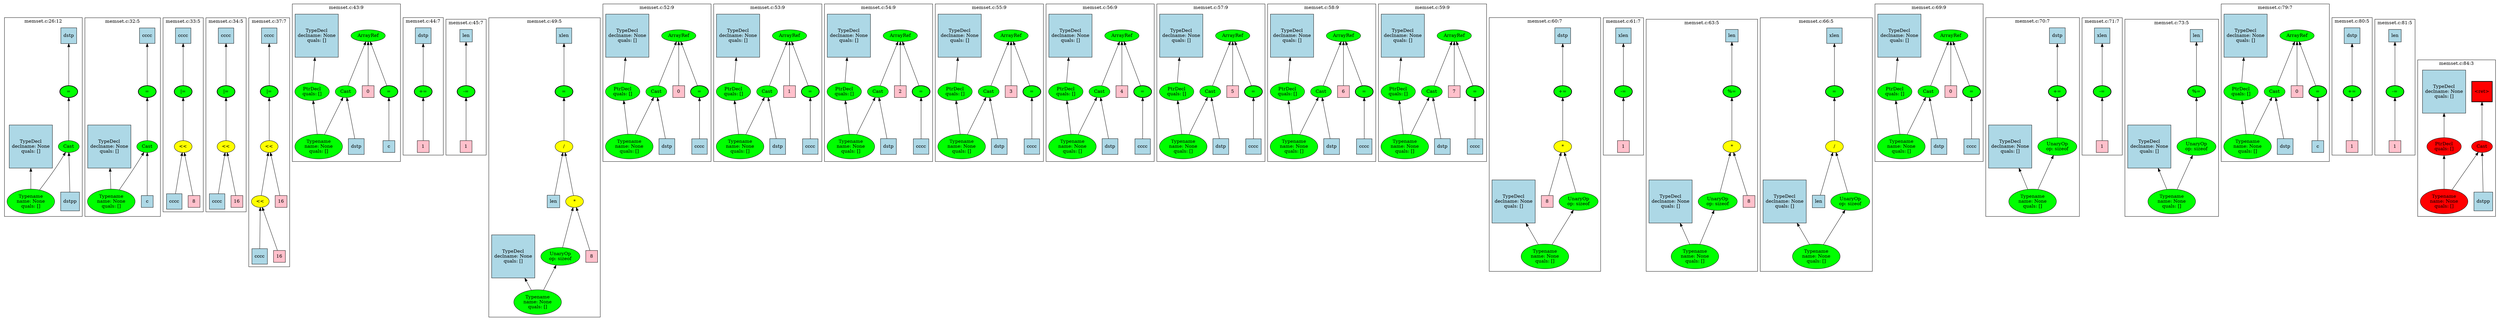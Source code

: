 strict graph "" {
	graph [bb="0,0,6735,842.95",
		newrank=true
	];
	node [label="\N"];
	{
		graph [rank=same,
			rankdir=LR
		];
		rank2	[height=0.5,
			label="",
			pos="0.5,605.95",
			style=invis,
			width=0.013889];
		191	[fillcolor=green,
			height=0.5,
			label="=",
			pos="172.5,605.95",
			style="filled,bold",
			width=0.75];
		rank2 -- 191	[pos="1.1719,605.95 49.246,605.95 97.321,605.95 145.4,605.95",
			style=invis];
		210	[fillcolor=green,
			height=0.5,
			label="=",
			pos="374.5,605.95",
			style="filled,bold",
			width=0.75];
		191 -- 210	[pos="199.72,605.95 248.88,605.95 298.03,605.95 347.19,605.95",
			style=invis];
		217	[fillcolor=green,
			height=0.5,
			label="|=",
			pos="473.5,605.95",
			style="filled,bold",
			width=0.75];
		210 -- 217	[pos="401.57,605.95 416.46,605.95 431.35,605.95 446.25,605.95",
			style=invis];
		222	[fillcolor=green,
			height=0.5,
			label="|=",
			pos="593.5,605.95",
			style="filled,bold",
			width=0.75];
		217 -- 222	[pos="500.69,605.95 522.56,605.95 544.44,605.95 566.31,605.95",
			style=invis];
		234	[fillcolor=green,
			height=0.5,
			label="|=",
			pos="719.5,605.95",
			style="filled,bold",
			width=0.75];
		222 -- 234	[pos="620.57,605.95 644.53,605.95 668.49,605.95 692.45,605.95",
			style=invis];
		252	[fillcolor=green,
			height=0.5,
			label="=",
			pos="1056.5,605.95",
			style="filled,bold",
			width=0.75];
		234 -- 252	[pos="726.41,623.42 736.94,646.89 759.55,686.54 794.5,693.95 818.09,698.96 987.91,698.96 1011.5,693.95 1041.2,687.65 1051.3,647.99 1054.8,\
624.12",
			style=invis];
		262	[fillcolor=green,
			height=0.5,
			label="+=",
			pos="1148.5,605.95",
			style="filled,bold",
			width=0.75];
		252 -- 262	[pos="1083.8,605.95 1096.4,605.95 1108.9,605.95 1121.5,605.95",
			style=invis];
		265	[fillcolor=green,
			height=0.5,
			label="-=",
			pos="1254.5,605.95",
			style="filled,bold",
			width=0.75];
		262 -- 265	[pos="1175.8,605.95 1193,605.95 1210.2,605.95 1227.5,605.95",
			style=invis];
		268	[fillcolor=green,
			height=0.5,
			label="=",
			pos="1498.5,605.95",
			style="filled,bold",
			width=0.75];
		265 -- 268	[pos="1281.7,605.95 1344.9,605.95 1408.2,605.95 1471.4,605.95",
			style=invis];
		284	[fillcolor=green,
			height=0.5,
			label="=",
			pos="1878.5,605.95",
			style="filled,bold",
			width=0.75];
		268 -- 284	[pos="1511.6,622.09 1531.4,644.78 1571.5,684.4 1616.5,693.95 1640.1,698.96 1809.9,698.96 1833.5,693.95 1863.2,687.65 1873.3,647.99 1876.8,\
624.12",
			style=invis];
		294	[fillcolor=green,
			height=0.5,
			label="=",
			pos="2188.5,605.95",
			style="filled,bold",
			width=0.75];
		284 -- 294	[pos="1880.8,624.1 1885,647.94 1896.4,687.56 1926.5,693.95 1950.1,698.96 2119.9,698.96 2143.5,693.95 2173.2,687.65 2183.3,647.99 2186.8,\
624.12",
			style=invis];
		304	[fillcolor=green,
			height=0.5,
			label="=",
			pos="2498.5,605.95",
			style="filled,bold",
			width=0.75];
		294 -- 304	[pos="2190.8,624.1 2195,647.94 2206.4,687.56 2236.5,693.95 2260.1,698.96 2429.9,698.96 2453.5,693.95 2483.2,687.65 2493.3,647.99 2496.8,\
624.12",
			style=invis];
		314	[fillcolor=green,
			height=0.5,
			label="=",
			pos="2808.5,605.95",
			style="filled,bold",
			width=0.75];
		304 -- 314	[pos="2500.8,624.1 2505,647.94 2516.4,687.56 2546.5,693.95 2570.1,698.96 2739.9,698.96 2763.5,693.95 2793.2,687.65 2803.3,647.99 2806.8,\
624.12",
			style=invis];
		324	[fillcolor=green,
			height=0.5,
			label="=",
			pos="3118.5,605.95",
			style="filled,bold",
			width=0.75];
		314 -- 324	[pos="2810.8,624.1 2815,647.94 2826.4,687.56 2856.5,693.95 2880.1,698.96 3049.9,698.96 3073.5,693.95 3103.2,687.65 3113.3,647.99 3116.8,\
624.12",
			style=invis];
		334	[fillcolor=green,
			height=0.5,
			label="=",
			pos="3428.5,605.95",
			style="filled,bold",
			width=0.75];
		324 -- 334	[pos="3120.8,624.1 3125,647.94 3136.4,687.56 3166.5,693.95 3190.1,698.96 3359.9,698.96 3383.5,693.95 3413.2,687.65 3423.3,647.99 3426.8,\
624.12",
			style=invis];
		344	[fillcolor=green,
			height=0.5,
			label="=",
			pos="3738.5,605.95",
			style="filled,bold",
			width=0.75];
		334 -- 344	[pos="3430.8,624.1 3435,647.94 3446.4,687.56 3476.5,693.95 3500.1,698.96 3669.9,698.96 3693.5,693.95 3723.2,687.65 3733.3,647.99 3736.8,\
624.12",
			style=invis];
		354	[fillcolor=green,
			height=0.5,
			label="=",
			pos="4048.5,605.95",
			style="filled,bold",
			width=0.75];
		344 -- 354	[pos="3740.8,624.1 3745,647.94 3756.4,687.56 3786.5,693.95 3810.1,698.96 3979.9,698.96 4003.5,693.95 4033.2,687.65 4043.3,647.99 4046.8,\
624.12",
			style=invis];
		364	[fillcolor=green,
			height=0.5,
			label="+=",
			pos="4283.5,605.95",
			style="filled,bold",
			width=0.75];
		354 -- 364	[pos="4075.6,605.95 4135.8,605.95 4196.1,605.95 4256.3,605.95",
			style=invis];
		372	[fillcolor=green,
			height=0.5,
			label="-=",
			pos="4440.5,605.95",
			style="filled,bold",
			width=0.75];
		364 -- 372	[pos="4310.8,605.95 4345,605.95 4379.2,605.95 4413.4,605.95",
			style=invis];
		375	[fillcolor=green,
			height=0.5,
			label="%=",
			pos="4716.5,605.95",
			style="filled,bold",
			width=0.75];
		372 -- 375	[pos="4467.7,605.95 4541.6,605.95 4615.4,605.95 4689.3,605.95",
			style=invis];
		383	[fillcolor=green,
			height=0.5,
			label="=",
			pos="4989.5,605.95",
			style="filled,bold",
			width=0.75];
		375 -- 383	[pos="4743.7,605.95 4816.5,605.95 4889.3,605.95 4962.1,605.95",
			style=invis];
		397	[fillcolor=green,
			height=0.5,
			label="=",
			pos="5364.5,605.95",
			style="filled,bold",
			width=0.75];
		383 -- 397	[pos="5001.9,622.16 5020.6,644.93 5058.7,684.66 5102.5,693.95 5126.1,698.96 5295.9,698.96 5319.5,693.95 5349.2,687.65 5359.3,647.99 5362.8,\
624.12",
			style=invis];
		407	[fillcolor=green,
			height=0.5,
			label="+=",
			pos="5588.5,605.95",
			style="filled,bold",
			width=0.75];
		397 -- 407	[pos="5391.6,605.95 5448.1,605.95 5504.7,605.95 5561.2,605.95",
			style=invis];
		413	[fillcolor=green,
			height=0.5,
			label="-=",
			pos="5702.5,605.95",
			style="filled,bold",
			width=0.75];
		407 -- 413	[pos="5615.7,605.95 5635.6,605.95 5655.5,605.95 5675.4,605.95",
			style=invis];
		416	[fillcolor=green,
			height=0.5,
			label="%=",
			pos="5940.5,605.95",
			style="filled,bold",
			width=0.75];
		413 -- 416	[pos="5729.9,605.95 5791.1,605.95 5852.2,605.95 5913.4,605.95",
			style=invis];
		428	[fillcolor=green,
			height=0.5,
			label="=",
			pos="6272.5,605.95",
			style="filled,bold",
			width=0.75];
		416 -- 428	[pos="5946.7,623.87 5956.2,647.46 5976.7,686.78 6010.5,693.95 6034.1,698.96 6203.9,698.96 6227.5,693.95 6257.2,687.65 6267.3,647.99 6270.8,\
624.12",
			style=invis];
		438	[fillcolor=green,
			height=0.5,
			label="+=",
			pos="6364.5,605.95",
			style="filled,bold",
			width=0.75];
		428 -- 438	[pos="6299.8,605.95 6312.4,605.95 6324.9,605.95 6337.5,605.95",
			style=invis];
		441	[fillcolor=green,
			height=0.5,
			label="-=",
			pos="6470.5,605.95",
			style="filled,bold",
			width=0.75];
		438 -- 441	[pos="6391.8,605.95 6409,605.95 6426.2,605.95 6443.5,605.95",
			style=invis];
		444	[fillcolor=red,
			height=0.65278,
			label="\<ret\>",
			pos="6689.5,605.95",
			shape=square,
			style="filled,bold",
			width=0.65278];
		441 -- 444	[pos="6477.8,623.53 6486.4,642.18 6502.1,671.45 6523.5,689.95 6526.8,692.82 6528.2,693.04 6532.5,693.95 6557.5,699.26 6622.5,699.26 6647.5,\
693.95 6674.7,688.19 6684.3,653.7 6687.6,629.65",
			style=invis];
		end	[height=0.5,
			label="",
			pos="6734.5,605.95",
			style=invis,
			width=0.013889];
		444 -- end	[pos="6713.1,605.95 6720,605.95 6726.9,605.95 6733.8,605.95",
			style=invis];
	}
	subgraph cluster284 {
		graph [bb="1611.5,418.48,1913.5,834.95",
			label="memset.c:52:9",
			lheight=0.21,
			lp="1762.5,823.45",
			lwidth=1.14
		];
		284;
		293	[fillcolor=lightblue,
			height=0.56944,
			label=cccc,
			pos="1878.5,463.95",
			shape=square,
			style=filled,
			width=0.56944];
		284 -- 293	[dir=back,
			pos="s,1878.5,587.79 1878.5,577.7 1878.5,550.32 1878.5,508.79 1878.5,484.51"];
		285	[fillcolor=green,
			height=0.5,
			label=ArrayRef,
			pos="1815.5,750.95",
			style=filled,
			width=1.2277];
		285 -- 284	[dir=back,
			pos="s,1823.1,733.17 1827.2,724.05 1832,713.49 1837.6,701.15 1842.5,689.95 1852.7,666.97 1864.2,640.29 1871.4,623.52"];
		286	[fillcolor=green,
			height=0.5,
			label=Cast,
			pos="1752.5,605.95",
			style=filled,
			width=0.75];
		285 -- 286	[dir=back,
			pos="s,1807.9,733.17 1803.8,724.05 1799,713.49 1793.4,701.15 1788.5,689.95 1778.3,666.97 1766.8,640.29 1759.6,623.52"];
		292	[fillcolor=pink,
			height=0.5,
			label=0,
			pos="1815.5,605.95",
			shape=square,
			style=filled,
			width=0.5];
		285 -- 292	[dir=back,
			pos="s,1815.5,732.7 1815.5,722.44 1815.5,693.45 1815.5,648.67 1815.5,624.26"];
		287	[fillcolor=green,
			height=1.041,
			label="Typename
name: None
quals: []",
			pos="1678.5,463.95",
			style=filled,
			width=1.6303];
		286 -- 287	[dir=back,
			pos="s,1743.9,588.62 1739.2,579.73 1727.3,557.34 1709.9,524.43 1696.8,499.59"];
		291	[fillcolor=lightblue,
			height=0.54167,
			label=dstp,
			pos="1774.5,463.95",
			shape=square,
			style=filled,
			width=0.54167];
		286 -- 291	[dir=back,
			pos="s,1755.2,587.79 1756.8,577.58 1761.2,549.85 1767.8,507.7 1771.6,483.6"];
		288	[fillcolor=green,
			height=0.74639,
			label="PtrDecl
quals: []",
			pos="1663.5,605.95",
			style=filled,
			width=1.2178];
		288 -- 287	[dir=back,
			pos="s,1666.3,578.95 1667.4,568.93 1669.6,548.19 1672.4,522.19 1674.6,501.37"];
		289	[fillcolor=lightblue,
			height=1.4722,
			label="TypeDecl
declname: None
quals: []",
			pos="1672.5,750.95",
			shape=square,
			style=filled,
			width=1.4722];
		289 -- 288	[dir=back,
			pos="s,1669.2,697.92 1668.6,687.7 1667.4,668.51 1666.1,648.41 1665.1,633.07"];
	}
	subgraph cluster294 {
		graph [bb="1921.5,418.48,2223.5,834.95",
			label="memset.c:53:9",
			lheight=0.21,
			lp="2072.5,823.45",
			lwidth=1.14
		];
		294;
		303	[fillcolor=lightblue,
			height=0.56944,
			label=cccc,
			pos="2188.5,463.95",
			shape=square,
			style=filled,
			width=0.56944];
		294 -- 303	[dir=back,
			pos="s,2188.5,587.79 2188.5,577.7 2188.5,550.32 2188.5,508.79 2188.5,484.51"];
		295	[fillcolor=green,
			height=0.5,
			label=ArrayRef,
			pos="2125.5,750.95",
			style=filled,
			width=1.2277];
		295 -- 294	[dir=back,
			pos="s,2133.1,733.17 2137.2,724.05 2142,713.49 2147.6,701.15 2152.5,689.95 2162.7,666.97 2174.2,640.29 2181.4,623.52"];
		296	[fillcolor=green,
			height=0.5,
			label=Cast,
			pos="2062.5,605.95",
			style=filled,
			width=0.75];
		295 -- 296	[dir=back,
			pos="s,2117.9,733.17 2113.8,724.05 2109,713.49 2103.4,701.15 2098.5,689.95 2088.3,666.97 2076.8,640.29 2069.6,623.52"];
		302	[fillcolor=pink,
			height=0.5,
			label=1,
			pos="2125.5,605.95",
			shape=square,
			style=filled,
			width=0.5];
		295 -- 302	[dir=back,
			pos="s,2125.5,732.7 2125.5,722.44 2125.5,693.45 2125.5,648.67 2125.5,624.26"];
		297	[fillcolor=green,
			height=1.041,
			label="Typename
name: None
quals: []",
			pos="1988.5,463.95",
			style=filled,
			width=1.6303];
		296 -- 297	[dir=back,
			pos="s,2053.9,588.62 2049.2,579.73 2037.3,557.34 2019.9,524.43 2006.8,499.59"];
		301	[fillcolor=lightblue,
			height=0.54167,
			label=dstp,
			pos="2084.5,463.95",
			shape=square,
			style=filled,
			width=0.54167];
		296 -- 301	[dir=back,
			pos="s,2065.2,587.79 2066.8,577.58 2071.2,549.85 2077.8,507.7 2081.6,483.6"];
		298	[fillcolor=green,
			height=0.74639,
			label="PtrDecl
quals: []",
			pos="1973.5,605.95",
			style=filled,
			width=1.2178];
		298 -- 297	[dir=back,
			pos="s,1976.3,578.95 1977.4,568.93 1979.6,548.19 1982.4,522.19 1984.6,501.37"];
		299	[fillcolor=lightblue,
			height=1.4722,
			label="TypeDecl
declname: None
quals: []",
			pos="1982.5,750.95",
			shape=square,
			style=filled,
			width=1.4722];
		299 -- 298	[dir=back,
			pos="s,1979.2,697.92 1978.6,687.7 1977.4,668.51 1976.1,648.41 1975.1,633.07"];
	}
	subgraph cluster304 {
		graph [bb="2231.5,418.48,2533.5,834.95",
			label="memset.c:54:9",
			lheight=0.21,
			lp="2382.5,823.45",
			lwidth=1.14
		];
		304;
		313	[fillcolor=lightblue,
			height=0.56944,
			label=cccc,
			pos="2498.5,463.95",
			shape=square,
			style=filled,
			width=0.56944];
		304 -- 313	[dir=back,
			pos="s,2498.5,587.79 2498.5,577.7 2498.5,550.32 2498.5,508.79 2498.5,484.51"];
		305	[fillcolor=green,
			height=0.5,
			label=ArrayRef,
			pos="2435.5,750.95",
			style=filled,
			width=1.2277];
		305 -- 304	[dir=back,
			pos="s,2443.1,733.17 2447.2,724.05 2452,713.49 2457.6,701.15 2462.5,689.95 2472.7,666.97 2484.2,640.29 2491.4,623.52"];
		306	[fillcolor=green,
			height=0.5,
			label=Cast,
			pos="2372.5,605.95",
			style=filled,
			width=0.75];
		305 -- 306	[dir=back,
			pos="s,2427.9,733.17 2423.8,724.05 2419,713.49 2413.4,701.15 2408.5,689.95 2398.3,666.97 2386.8,640.29 2379.6,623.52"];
		312	[fillcolor=pink,
			height=0.5,
			label=2,
			pos="2435.5,605.95",
			shape=square,
			style=filled,
			width=0.5];
		305 -- 312	[dir=back,
			pos="s,2435.5,732.7 2435.5,722.44 2435.5,693.45 2435.5,648.67 2435.5,624.26"];
		307	[fillcolor=green,
			height=1.041,
			label="Typename
name: None
quals: []",
			pos="2298.5,463.95",
			style=filled,
			width=1.6303];
		306 -- 307	[dir=back,
			pos="s,2363.9,588.62 2359.2,579.73 2347.3,557.34 2329.9,524.43 2316.8,499.59"];
		311	[fillcolor=lightblue,
			height=0.54167,
			label=dstp,
			pos="2394.5,463.95",
			shape=square,
			style=filled,
			width=0.54167];
		306 -- 311	[dir=back,
			pos="s,2375.2,587.79 2376.8,577.58 2381.2,549.85 2387.8,507.7 2391.6,483.6"];
		308	[fillcolor=green,
			height=0.74639,
			label="PtrDecl
quals: []",
			pos="2283.5,605.95",
			style=filled,
			width=1.2178];
		308 -- 307	[dir=back,
			pos="s,2286.3,578.95 2287.4,568.93 2289.6,548.19 2292.4,522.19 2294.6,501.37"];
		309	[fillcolor=lightblue,
			height=1.4722,
			label="TypeDecl
declname: None
quals: []",
			pos="2292.5,750.95",
			shape=square,
			style=filled,
			width=1.4722];
		309 -- 308	[dir=back,
			pos="s,2289.2,697.92 2288.6,687.7 2287.4,668.51 2286.1,648.41 2285.1,633.07"];
	}
	subgraph cluster334 {
		graph [bb="3161.5,418.48,3463.5,834.95",
			label="memset.c:57:9",
			lheight=0.21,
			lp="3312.5,823.45",
			lwidth=1.14
		];
		334;
		343	[fillcolor=lightblue,
			height=0.56944,
			label=cccc,
			pos="3428.5,463.95",
			shape=square,
			style=filled,
			width=0.56944];
		334 -- 343	[dir=back,
			pos="s,3428.5,587.79 3428.5,577.7 3428.5,550.32 3428.5,508.79 3428.5,484.51"];
		335	[fillcolor=green,
			height=0.5,
			label=ArrayRef,
			pos="3365.5,750.95",
			style=filled,
			width=1.2277];
		335 -- 334	[dir=back,
			pos="s,3373.1,733.17 3377.2,724.05 3382,713.49 3387.6,701.15 3392.5,689.95 3402.7,666.97 3414.2,640.29 3421.4,623.52"];
		336	[fillcolor=green,
			height=0.5,
			label=Cast,
			pos="3302.5,605.95",
			style=filled,
			width=0.75];
		335 -- 336	[dir=back,
			pos="s,3357.9,733.17 3353.8,724.05 3349,713.49 3343.4,701.15 3338.5,689.95 3328.3,666.97 3316.8,640.29 3309.6,623.52"];
		342	[fillcolor=pink,
			height=0.5,
			label=5,
			pos="3365.5,605.95",
			shape=square,
			style=filled,
			width=0.5];
		335 -- 342	[dir=back,
			pos="s,3365.5,732.7 3365.5,722.44 3365.5,693.45 3365.5,648.67 3365.5,624.26"];
		337	[fillcolor=green,
			height=1.041,
			label="Typename
name: None
quals: []",
			pos="3228.5,463.95",
			style=filled,
			width=1.6303];
		336 -- 337	[dir=back,
			pos="s,3293.9,588.62 3289.2,579.73 3277.3,557.34 3259.9,524.43 3246.8,499.59"];
		341	[fillcolor=lightblue,
			height=0.54167,
			label=dstp,
			pos="3324.5,463.95",
			shape=square,
			style=filled,
			width=0.54167];
		336 -- 341	[dir=back,
			pos="s,3305.2,587.79 3306.8,577.58 3311.2,549.85 3317.8,507.7 3321.6,483.6"];
		338	[fillcolor=green,
			height=0.74639,
			label="PtrDecl
quals: []",
			pos="3213.5,605.95",
			style=filled,
			width=1.2178];
		338 -- 337	[dir=back,
			pos="s,3216.3,578.95 3217.4,568.93 3219.6,548.19 3222.4,522.19 3224.6,501.37"];
		339	[fillcolor=lightblue,
			height=1.4722,
			label="TypeDecl
declname: None
quals: []",
			pos="3222.5,750.95",
			shape=square,
			style=filled,
			width=1.4722];
		339 -- 338	[dir=back,
			pos="s,3219.2,697.92 3218.6,687.7 3217.4,668.51 3216.1,648.41 3215.1,633.07"];
	}
	subgraph cluster234 {
		graph [bb="657.5,151.45,781.5,802.45",
			label="memset.c:37:7",
			lheight=0.21,
			lp="719.5,790.95",
			lwidth=1.14
		];
		234;
		236	[fillcolor=yellow,
			height=0.5,
			label="<<",
			pos="719.5,463.95",
			style=filled,
			width=0.75];
		234 -- 236	[dir=back,
			pos="s,719.5,587.79 719.5,577.77 719.5,549.52 719.5,506.16 719.5,482.26"];
		237	[fillcolor=yellow,
			height=0.5,
			label="<<",
			pos="692.5,321.95",
			style=filled,
			width=0.75];
		236 -- 237	[dir=back,
			pos="s,716.24,446.07 714.31,436.02 708.83,407.63 700.38,363.79 695.77,339.9"];
		240	[fillcolor=pink,
			height=0.5,
			label=16,
			pos="755.5,321.95",
			shape=square,
			style=filled,
			width=0.5];
		236 -- 240	[dir=back,
			pos="s,723.84,446.07 726.41,436.08 733.67,407.86 744.86,364.34 751.03,340.34"];
		238	[fillcolor=lightblue,
			height=0.56944,
			label=cccc,
			pos="689.5,179.95",
			shape=square,
			style=filled,
			width=0.56944];
		237 -- 238	[dir=back,
			pos="s,692.13,303.79 691.92,293.7 691.33,266.32 690.44,224.79 689.92,200.51"];
		239	[fillcolor=pink,
			height=0.5,
			label=16,
			pos="746.5,179.95",
			shape=square,
			style=filled,
			width=0.5];
		237 -- 239	[dir=back,
			pos="s,698.91,304.34 702.63,294.69 713.56,266.36 730.64,222.08 739.93,197.98"];
		235	[fillcolor=lightblue,
			height=0.56944,
			label=cccc,
			pos="719.5,750.95",
			shape=square,
			style=filled,
			width=0.56944];
		235 -- 234	[dir=back,
			pos="s,719.5,730.37 719.5,720.36 719.5,691.26 719.5,647.86 719.5,624.07"];
	}
	subgraph cluster324 {
		graph [bb="2851.5,418.48,3153.5,834.95",
			label="memset.c:56:9",
			lheight=0.21,
			lp="3002.5,823.45",
			lwidth=1.14
		];
		324;
		333	[fillcolor=lightblue,
			height=0.56944,
			label=cccc,
			pos="3118.5,463.95",
			shape=square,
			style=filled,
			width=0.56944];
		324 -- 333	[dir=back,
			pos="s,3118.5,587.79 3118.5,577.7 3118.5,550.32 3118.5,508.79 3118.5,484.51"];
		325	[fillcolor=green,
			height=0.5,
			label=ArrayRef,
			pos="3055.5,750.95",
			style=filled,
			width=1.2277];
		325 -- 324	[dir=back,
			pos="s,3063.1,733.17 3067.2,724.05 3072,713.49 3077.6,701.15 3082.5,689.95 3092.7,666.97 3104.2,640.29 3111.4,623.52"];
		326	[fillcolor=green,
			height=0.5,
			label=Cast,
			pos="2992.5,605.95",
			style=filled,
			width=0.75];
		325 -- 326	[dir=back,
			pos="s,3047.9,733.17 3043.8,724.05 3039,713.49 3033.4,701.15 3028.5,689.95 3018.3,666.97 3006.8,640.29 2999.6,623.52"];
		332	[fillcolor=pink,
			height=0.5,
			label=4,
			pos="3055.5,605.95",
			shape=square,
			style=filled,
			width=0.5];
		325 -- 332	[dir=back,
			pos="s,3055.5,732.7 3055.5,722.44 3055.5,693.45 3055.5,648.67 3055.5,624.26"];
		327	[fillcolor=green,
			height=1.041,
			label="Typename
name: None
quals: []",
			pos="2918.5,463.95",
			style=filled,
			width=1.6303];
		326 -- 327	[dir=back,
			pos="s,2983.9,588.62 2979.2,579.73 2967.3,557.34 2949.9,524.43 2936.8,499.59"];
		331	[fillcolor=lightblue,
			height=0.54167,
			label=dstp,
			pos="3014.5,463.95",
			shape=square,
			style=filled,
			width=0.54167];
		326 -- 331	[dir=back,
			pos="s,2995.2,587.79 2996.8,577.58 3001.2,549.85 3007.8,507.7 3011.6,483.6"];
		328	[fillcolor=green,
			height=0.74639,
			label="PtrDecl
quals: []",
			pos="2903.5,605.95",
			style=filled,
			width=1.2178];
		328 -- 327	[dir=back,
			pos="s,2906.3,578.95 2907.4,568.93 2909.6,548.19 2912.4,522.19 2914.6,501.37"];
		329	[fillcolor=lightblue,
			height=1.4722,
			label="TypeDecl
declname: None
quals: []",
			pos="2912.5,750.95",
			shape=square,
			style=filled,
			width=1.4722];
		329 -- 328	[dir=back,
			pos="s,2909.2,697.92 2908.6,687.7 2907.4,668.51 2906.1,648.41 2905.1,633.07"];
	}
	subgraph cluster344 {
		graph [bb="3471.5,418.48,3773.5,834.95",
			label="memset.c:58:9",
			lheight=0.21,
			lp="3622.5,823.45",
			lwidth=1.14
		];
		344;
		353	[fillcolor=lightblue,
			height=0.56944,
			label=cccc,
			pos="3738.5,463.95",
			shape=square,
			style=filled,
			width=0.56944];
		344 -- 353	[dir=back,
			pos="s,3738.5,587.79 3738.5,577.7 3738.5,550.32 3738.5,508.79 3738.5,484.51"];
		345	[fillcolor=green,
			height=0.5,
			label=ArrayRef,
			pos="3675.5,750.95",
			style=filled,
			width=1.2277];
		345 -- 344	[dir=back,
			pos="s,3683.1,733.17 3687.2,724.05 3692,713.49 3697.6,701.15 3702.5,689.95 3712.7,666.97 3724.2,640.29 3731.4,623.52"];
		346	[fillcolor=green,
			height=0.5,
			label=Cast,
			pos="3612.5,605.95",
			style=filled,
			width=0.75];
		345 -- 346	[dir=back,
			pos="s,3667.9,733.17 3663.8,724.05 3659,713.49 3653.4,701.15 3648.5,689.95 3638.3,666.97 3626.8,640.29 3619.6,623.52"];
		352	[fillcolor=pink,
			height=0.5,
			label=6,
			pos="3675.5,605.95",
			shape=square,
			style=filled,
			width=0.5];
		345 -- 352	[dir=back,
			pos="s,3675.5,732.7 3675.5,722.44 3675.5,693.45 3675.5,648.67 3675.5,624.26"];
		347	[fillcolor=green,
			height=1.041,
			label="Typename
name: None
quals: []",
			pos="3538.5,463.95",
			style=filled,
			width=1.6303];
		346 -- 347	[dir=back,
			pos="s,3603.9,588.62 3599.2,579.73 3587.3,557.34 3569.9,524.43 3556.8,499.59"];
		351	[fillcolor=lightblue,
			height=0.54167,
			label=dstp,
			pos="3634.5,463.95",
			shape=square,
			style=filled,
			width=0.54167];
		346 -- 351	[dir=back,
			pos="s,3615.2,587.79 3616.8,577.58 3621.2,549.85 3627.8,507.7 3631.6,483.6"];
		348	[fillcolor=green,
			height=0.74639,
			label="PtrDecl
quals: []",
			pos="3523.5,605.95",
			style=filled,
			width=1.2178];
		348 -- 347	[dir=back,
			pos="s,3526.3,578.95 3527.4,568.93 3529.6,548.19 3532.4,522.19 3534.6,501.37"];
		349	[fillcolor=lightblue,
			height=1.4722,
			label="TypeDecl
declname: None
quals: []",
			pos="3532.5,750.95",
			shape=square,
			style=filled,
			width=1.4722];
		349 -- 348	[dir=back,
			pos="s,3529.2,697.92 3528.6,687.7 3527.4,668.51 3526.1,648.41 3525.1,633.07"];
	}
	subgraph cluster354 {
		graph [bb="3781.5,418.48,4083.5,834.95",
			label="memset.c:59:9",
			lheight=0.21,
			lp="3932.5,823.45",
			lwidth=1.14
		];
		354;
		363	[fillcolor=lightblue,
			height=0.56944,
			label=cccc,
			pos="4048.5,463.95",
			shape=square,
			style=filled,
			width=0.56944];
		354 -- 363	[dir=back,
			pos="s,4048.5,587.79 4048.5,577.7 4048.5,550.32 4048.5,508.79 4048.5,484.51"];
		355	[fillcolor=green,
			height=0.5,
			label=ArrayRef,
			pos="3985.5,750.95",
			style=filled,
			width=1.2277];
		355 -- 354	[dir=back,
			pos="s,3993.1,733.17 3997.2,724.05 4002,713.49 4007.6,701.15 4012.5,689.95 4022.7,666.97 4034.2,640.29 4041.4,623.52"];
		356	[fillcolor=green,
			height=0.5,
			label=Cast,
			pos="3922.5,605.95",
			style=filled,
			width=0.75];
		355 -- 356	[dir=back,
			pos="s,3977.9,733.17 3973.8,724.05 3969,713.49 3963.4,701.15 3958.5,689.95 3948.3,666.97 3936.8,640.29 3929.6,623.52"];
		362	[fillcolor=pink,
			height=0.5,
			label=7,
			pos="3985.5,605.95",
			shape=square,
			style=filled,
			width=0.5];
		355 -- 362	[dir=back,
			pos="s,3985.5,732.7 3985.5,722.44 3985.5,693.45 3985.5,648.67 3985.5,624.26"];
		357	[fillcolor=green,
			height=1.041,
			label="Typename
name: None
quals: []",
			pos="3848.5,463.95",
			style=filled,
			width=1.6303];
		356 -- 357	[dir=back,
			pos="s,3913.9,588.62 3909.2,579.73 3897.3,557.34 3879.9,524.43 3866.8,499.59"];
		361	[fillcolor=lightblue,
			height=0.54167,
			label=dstp,
			pos="3944.5,463.95",
			shape=square,
			style=filled,
			width=0.54167];
		356 -- 361	[dir=back,
			pos="s,3925.2,587.79 3926.8,577.58 3931.2,549.85 3937.8,507.7 3941.6,483.6"];
		358	[fillcolor=green,
			height=0.74639,
			label="PtrDecl
quals: []",
			pos="3833.5,605.95",
			style=filled,
			width=1.2178];
		358 -- 357	[dir=back,
			pos="s,3836.3,578.95 3837.4,568.93 3839.6,548.19 3842.4,522.19 3844.6,501.37"];
		359	[fillcolor=lightblue,
			height=1.4722,
			label="TypeDecl
declname: None
quals: []",
			pos="3842.5,750.95",
			shape=square,
			style=filled,
			width=1.4722];
		359 -- 358	[dir=back,
			pos="s,3839.2,697.92 3838.6,687.7 3837.4,668.51 3836.1,648.41 3835.1,633.07"];
	}
	subgraph cluster364 {
		graph [bb="4091.5,134.48,4383.5,801.45",
			label="memset.c:60:7",
			lheight=0.21,
			lp="4237.5,789.95",
			lwidth=1.14
		];
		364;
		366	[fillcolor=yellow,
			height=0.5,
			label="*",
			pos="4283.5,463.95",
			style=filled,
			width=0.75];
		364 -- 366	[dir=back,
			pos="s,4283.5,587.79 4283.5,577.77 4283.5,549.52 4283.5,506.16 4283.5,482.26"];
		367	[fillcolor=pink,
			height=0.5,
			label=8,
			pos="4241.5,321.95",
			shape=square,
			style=filled,
			width=0.5];
		366 -- 367	[dir=back,
			pos="s,4278.4,446.07 4275.5,436.45 4267.1,408.25 4253.9,364.45 4246.7,340.34"];
		368	[fillcolor=green,
			height=0.74639,
			label="UnaryOp
op: sizeof",
			pos="4326.5,321.95",
			style=filled,
			width=1.3749];
		366 -- 368	[dir=back,
			pos="s,4288.7,446.07 4291.6,436.43 4299.4,411.24 4310.9,373.62 4318.6,348.69"];
		369	[fillcolor=green,
			height=1.041,
			label="Typename
name: None
quals: []",
			pos="4237.5,179.95",
			style=filled,
			width=1.6303];
		368 -- 369	[dir=back,
			pos="s,4310.8,296.25 4305.3,287.58 4291.3,265.61 4273.1,236.94 4259.1,214.87"];
		365	[fillcolor=lightblue,
			height=0.54167,
			label=dstp,
			pos="4283.5,750.95",
			shape=square,
			style=filled,
			width=0.54167];
		365 -- 364	[dir=back,
			pos="s,4283.5,731.26 4283.5,720.93 4283.5,691.93 4283.5,648.31 4283.5,624.31"];
		370	[fillcolor=lightblue,
			height=1.4722,
			label="TypeDecl
declname: None
quals: []",
			pos="4152.5,321.95",
			shape=square,
			style=filled,
			width=1.4722];
		370 -- 369	[dir=back,
			pos="s,4184.2,268.82 4189.6,259.91 4198.8,244.62 4208.5,228.75 4216.7,215.29"];
	}
	subgraph cluster372 {
		graph [bb="4391.5,437.95,4489.5,801.95",
			label="memset.c:61:7",
			lheight=0.21,
			lp="4440.5,790.45",
			lwidth=1.14
		];
		372;
		374	[fillcolor=pink,
			height=0.5,
			label=1,
			pos="4440.5,463.95",
			shape=square,
			style=filled,
			width=0.5];
		372 -- 374	[dir=back,
			pos="s,4440.5,587.79 4440.5,577.77 4440.5,549.52 4440.5,506.16 4440.5,482.26"];
		373	[fillcolor=lightblue,
			height=0.55556,
			label=xlen,
			pos="4440.5,750.95",
			shape=square,
			style=filled,
			width=0.55556];
		373 -- 372	[dir=back,
			pos="s,4440.5,730.67 4440.5,720.3 4440.5,691.23 4440.5,647.94 4440.5,624.15"];
	}
	subgraph cluster375 {
		graph [bb="4497.5,134.48,4789.5,799.95",
			label="memset.c:63:5",
			lheight=0.21,
			lp="4643.5,788.45",
			lwidth=1.14
		];
		375;
		377	[fillcolor=yellow,
			height=0.5,
			label="*",
			pos="4716.5,463.95",
			style=filled,
			width=0.75];
		375 -- 377	[dir=back,
			pos="s,4716.5,587.79 4716.5,577.77 4716.5,549.52 4716.5,506.16 4716.5,482.26"];
		378	[fillcolor=green,
			height=0.74639,
			label="UnaryOp
op: sizeof",
			pos="4678.5,321.95",
			style=filled,
			width=1.3749];
		377 -- 378	[dir=back,
			pos="s,4711.9,446.07 4709.2,436.09 4702.4,410.91 4692.2,373.51 4685.5,348.69"];
		382	[fillcolor=pink,
			height=0.5,
			label=8,
			pos="4763.5,321.95",
			shape=square,
			style=filled,
			width=0.5];
		377 -- 382	[dir=back,
			pos="s,4722.2,446.07 4725.4,436.45 4734.9,408.25 4749.6,364.45 4757.7,340.34"];
		379	[fillcolor=green,
			height=1.041,
			label="Typename
name: None
quals: []",
			pos="4621.5,179.95",
			style=filled,
			width=1.6303];
		378 -- 379	[dir=back,
			pos="s,4668.2,295.6 4664.4,286.28 4655.7,265 4644.6,237.81 4635.9,216.39"];
		376	[fillcolor=lightblue,
			height=0.5,
			label=len,
			pos="4716.5,750.95",
			shape=square,
			style=filled,
			width=0.5];
		376 -- 375	[dir=back,
			pos="s,4716.5,732.7 4716.5,722.44 4716.5,693.45 4716.5,648.67 4716.5,624.26"];
		380	[fillcolor=lightblue,
			height=1.4722,
			label="TypeDecl
declname: None
quals: []",
			pos="4558.5,321.95",
			shape=square,
			style=filled,
			width=1.4722];
		380 -- 379	[dir=back,
			pos="s,4582,268.82 4586.1,259.65 4592.8,244.76 4599.7,229.33 4605.7,216.13"];
	}
	subgraph cluster383 {
		graph [bb="4797.5,134.48,5089.5,801.95",
			label="memset.c:66:5",
			lheight=0.21,
			lp="4943.5,790.45",
			lwidth=1.14
		];
		383;
		385	[fillcolor=yellow,
			height=0.5,
			label="/",
			pos="4989.5,463.95",
			style=filled,
			width=0.75];
		383 -- 385	[dir=back,
			pos="s,4989.5,587.79 4989.5,577.77 4989.5,549.52 4989.5,506.16 4989.5,482.26"];
		386	[fillcolor=lightblue,
			height=0.5,
			label=len,
			pos="4947.5,321.95",
			shape=square,
			style=filled,
			width=0.5];
		385 -- 386	[dir=back,
			pos="s,4984.4,446.07 4981.5,436.45 4973.1,408.25 4959.9,364.45 4952.7,340.34"];
		387	[fillcolor=green,
			height=0.74639,
			label="UnaryOp
op: sizeof",
			pos="5032.5,321.95",
			style=filled,
			width=1.3749];
		385 -- 387	[dir=back,
			pos="s,4994.7,446.07 4997.6,436.43 5005.4,411.24 5016.9,373.62 5024.6,348.69"];
		388	[fillcolor=green,
			height=1.041,
			label="Typename
name: None
quals: []",
			pos="4943.5,179.95",
			style=filled,
			width=1.6303];
		387 -- 388	[dir=back,
			pos="s,5016.8,296.25 5011.3,287.58 4997.3,265.61 4979.1,236.94 4965.1,214.87"];
		384	[fillcolor=lightblue,
			height=0.55556,
			label=xlen,
			pos="4989.5,750.95",
			shape=square,
			style=filled,
			width=0.55556];
		384 -- 383	[dir=back,
			pos="s,4989.5,730.67 4989.5,720.3 4989.5,691.23 4989.5,647.94 4989.5,624.15"];
		389	[fillcolor=lightblue,
			height=1.4722,
			label="TypeDecl
declname: None
quals: []",
			pos="4858.5,321.95",
			shape=square,
			style=filled,
			width=1.4722];
		389 -- 388	[dir=back,
			pos="s,4890.2,268.82 4895.6,259.91 4904.8,244.62 4914.5,228.75 4922.7,215.29"];
	}
	subgraph cluster397 {
		graph [bb="5097.5,418.48,5399.5,834.95",
			label="memset.c:69:9",
			lheight=0.21,
			lp="5248.5,823.45",
			lwidth=1.14
		];
		397;
		406	[fillcolor=lightblue,
			height=0.56944,
			label=cccc,
			pos="5364.5,463.95",
			shape=square,
			style=filled,
			width=0.56944];
		397 -- 406	[dir=back,
			pos="s,5364.5,587.79 5364.5,577.7 5364.5,550.32 5364.5,508.79 5364.5,484.51"];
		398	[fillcolor=green,
			height=0.5,
			label=ArrayRef,
			pos="5301.5,750.95",
			style=filled,
			width=1.2277];
		398 -- 397	[dir=back,
			pos="s,5309.1,733.17 5313.2,724.05 5318,713.49 5323.6,701.15 5328.5,689.95 5338.7,666.97 5350.2,640.29 5357.4,623.52"];
		399	[fillcolor=green,
			height=0.5,
			label=Cast,
			pos="5238.5,605.95",
			style=filled,
			width=0.75];
		398 -- 399	[dir=back,
			pos="s,5293.9,733.17 5289.8,724.05 5285,713.49 5279.4,701.15 5274.5,689.95 5264.3,666.97 5252.8,640.29 5245.6,623.52"];
		405	[fillcolor=pink,
			height=0.5,
			label=0,
			pos="5301.5,605.95",
			shape=square,
			style=filled,
			width=0.5];
		398 -- 405	[dir=back,
			pos="s,5301.5,732.7 5301.5,722.44 5301.5,693.45 5301.5,648.67 5301.5,624.26"];
		400	[fillcolor=green,
			height=1.041,
			label="Typename
name: None
quals: []",
			pos="5164.5,463.95",
			style=filled,
			width=1.6303];
		399 -- 400	[dir=back,
			pos="s,5229.9,588.62 5225.2,579.73 5213.3,557.34 5195.9,524.43 5182.8,499.59"];
		404	[fillcolor=lightblue,
			height=0.54167,
			label=dstp,
			pos="5260.5,463.95",
			shape=square,
			style=filled,
			width=0.54167];
		399 -- 404	[dir=back,
			pos="s,5241.2,587.79 5242.8,577.58 5247.2,549.85 5253.8,507.7 5257.6,483.6"];
		401	[fillcolor=green,
			height=0.74639,
			label="PtrDecl
quals: []",
			pos="5149.5,605.95",
			style=filled,
			width=1.2178];
		401 -- 400	[dir=back,
			pos="s,5152.3,578.95 5153.4,568.93 5155.6,548.19 5158.4,522.19 5160.6,501.37"];
		402	[fillcolor=lightblue,
			height=1.4722,
			label="TypeDecl
declname: None
quals: []",
			pos="5158.5,750.95",
			shape=square,
			style=filled,
			width=1.4722];
		402 -- 401	[dir=back,
			pos="s,5155.2,697.92 5154.6,687.7 5153.4,668.51 5152.1,648.41 5151.1,633.07"];
	}
	subgraph cluster407 {
		graph [bb="5407.5,276.48,5645.5,801.45",
			label="memset.c:70:7",
			lheight=0.21,
			lp="5526.5,789.95",
			lwidth=1.14
		];
		407;
		409	[fillcolor=green,
			height=0.74639,
			label="UnaryOp
op: sizeof",
			pos="5588.5,463.95",
			style=filled,
			width=1.3749];
		407 -- 409	[dir=back,
			pos="s,5588.5,587.79 5588.5,577.48 5588.5,552.35 5588.5,515.45 5588.5,490.84"];
		410	[fillcolor=green,
			height=1.041,
			label="Typename
name: None
quals: []",
			pos="5526.5,321.95",
			style=filled,
			width=1.6303];
		409 -- 410	[dir=back,
			pos="s,5577.3,437.6 5573.1,428.24 5563.7,406.88 5551.6,379.57 5542.1,358.12"];
		408	[fillcolor=lightblue,
			height=0.54167,
			label=dstp,
			pos="5588.5,750.95",
			shape=square,
			style=filled,
			width=0.54167];
		408 -- 407	[dir=back,
			pos="s,5588.5,731.26 5588.5,720.93 5588.5,691.93 5588.5,648.31 5588.5,624.31"];
		411	[fillcolor=lightblue,
			height=1.4722,
			label="TypeDecl
declname: None
quals: []",
			pos="5468.5,463.95",
			shape=square,
			style=filled,
			width=1.4722];
		411 -- 410	[dir=back,
			pos="s,5490.1,410.82 5494,401.31 5500.1,386.68 5506.4,371.56 5511.8,358.55"];
	}
	subgraph cluster413 {
		graph [bb="5653.5,437.95,5751.5,801.95",
			label="memset.c:71:7",
			lheight=0.21,
			lp="5702.5,790.45",
			lwidth=1.14
		];
		413;
		415	[fillcolor=pink,
			height=0.5,
			label=1,
			pos="5702.5,463.95",
			shape=square,
			style=filled,
			width=0.5];
		413 -- 415	[dir=back,
			pos="s,5702.5,587.79 5702.5,577.77 5702.5,549.52 5702.5,506.16 5702.5,482.26"];
		414	[fillcolor=lightblue,
			height=0.55556,
			label=xlen,
			pos="5702.5,750.95",
			shape=square,
			style=filled,
			width=0.55556];
		414 -- 413	[dir=back,
			pos="s,5702.5,730.67 5702.5,720.3 5702.5,691.23 5702.5,647.94 5702.5,624.15"];
	}
	subgraph cluster416 {
		graph [bb="5759.5,276.48,5997.5,799.95",
			label="memset.c:73:5",
			lheight=0.21,
			lp="5878.5,788.45",
			lwidth=1.14
		];
		416;
		418	[fillcolor=green,
			height=0.74639,
			label="UnaryOp
op: sizeof",
			pos="5940.5,463.95",
			style=filled,
			width=1.3749];
		416 -- 418	[dir=back,
			pos="s,5940.5,587.79 5940.5,577.48 5940.5,552.35 5940.5,515.45 5940.5,490.84"];
		419	[fillcolor=green,
			height=1.041,
			label="Typename
name: None
quals: []",
			pos="5878.5,321.95",
			style=filled,
			width=1.6303];
		418 -- 419	[dir=back,
			pos="s,5929.3,437.6 5925.1,428.24 5915.7,406.88 5903.6,379.57 5894.1,358.12"];
		417	[fillcolor=lightblue,
			height=0.5,
			label=len,
			pos="5940.5,750.95",
			shape=square,
			style=filled,
			width=0.5];
		417 -- 416	[dir=back,
			pos="s,5940.5,732.7 5940.5,722.44 5940.5,693.45 5940.5,648.67 5940.5,624.26"];
		420	[fillcolor=lightblue,
			height=1.4722,
			label="TypeDecl
declname: None
quals: []",
			pos="5820.5,463.95",
			shape=square,
			style=filled,
			width=1.4722];
		420 -- 419	[dir=back,
			pos="s,5842.1,410.82 5846,401.31 5852.1,386.68 5858.4,371.56 5863.8,358.55"];
	}
	subgraph cluster428 {
		graph [bb="6005.5,418.48,6307.5,834.95",
			label="memset.c:79:7",
			lheight=0.21,
			lp="6156.5,823.45",
			lwidth=1.14
		];
		428;
		437	[fillcolor=lightblue,
			height=0.5,
			label=c,
			pos="6272.5,463.95",
			shape=square,
			style=filled,
			width=0.5];
		428 -- 437	[dir=back,
			pos="s,6272.5,587.79 6272.5,577.77 6272.5,549.52 6272.5,506.16 6272.5,482.26"];
		429	[fillcolor=green,
			height=0.5,
			label=ArrayRef,
			pos="6209.5,750.95",
			style=filled,
			width=1.2277];
		429 -- 428	[dir=back,
			pos="s,6217.1,733.17 6221.2,724.05 6226,713.49 6231.6,701.15 6236.5,689.95 6246.7,666.97 6258.2,640.29 6265.4,623.52"];
		430	[fillcolor=green,
			height=0.5,
			label=Cast,
			pos="6146.5,605.95",
			style=filled,
			width=0.75];
		429 -- 430	[dir=back,
			pos="s,6201.9,733.17 6197.8,724.05 6193,713.49 6187.4,701.15 6182.5,689.95 6172.3,666.97 6160.8,640.29 6153.6,623.52"];
		436	[fillcolor=pink,
			height=0.5,
			label=0,
			pos="6209.5,605.95",
			shape=square,
			style=filled,
			width=0.5];
		429 -- 436	[dir=back,
			pos="s,6209.5,732.7 6209.5,722.44 6209.5,693.45 6209.5,648.67 6209.5,624.26"];
		431	[fillcolor=green,
			height=1.041,
			label="Typename
name: None
quals: []",
			pos="6072.5,463.95",
			style=filled,
			width=1.6303];
		430 -- 431	[dir=back,
			pos="s,6137.9,588.62 6133.2,579.73 6121.3,557.34 6103.9,524.43 6090.8,499.59"];
		435	[fillcolor=lightblue,
			height=0.54167,
			label=dstp,
			pos="6168.5,463.95",
			shape=square,
			style=filled,
			width=0.54167];
		430 -- 435	[dir=back,
			pos="s,6149.2,587.79 6150.8,577.58 6155.2,549.85 6161.8,507.7 6165.6,483.6"];
		432	[fillcolor=green,
			height=0.74639,
			label="PtrDecl
quals: []",
			pos="6057.5,605.95",
			style=filled,
			width=1.2178];
		432 -- 431	[dir=back,
			pos="s,6060.3,578.95 6061.4,568.93 6063.6,548.19 6066.4,522.19 6068.6,501.37"];
		433	[fillcolor=lightblue,
			height=1.4722,
			label="TypeDecl
declname: None
quals: []",
			pos="6066.5,750.95",
			shape=square,
			style=filled,
			width=1.4722];
		433 -- 432	[dir=back,
			pos="s,6063.2,697.92 6062.6,687.7 6061.4,668.51 6060.1,648.41 6059.1,633.07"];
	}
	subgraph cluster438 {
		graph [bb="6315.5,437.95,6413.5,801.45",
			label="memset.c:80:5",
			lheight=0.21,
			lp="6364.5,789.95",
			lwidth=1.14
		];
		438;
		440	[fillcolor=pink,
			height=0.5,
			label=1,
			pos="6364.5,463.95",
			shape=square,
			style=filled,
			width=0.5];
		438 -- 440	[dir=back,
			pos="s,6364.5,587.79 6364.5,577.77 6364.5,549.52 6364.5,506.16 6364.5,482.26"];
		439	[fillcolor=lightblue,
			height=0.54167,
			label=dstp,
			pos="6364.5,750.95",
			shape=square,
			style=filled,
			width=0.54167];
		439 -- 438	[dir=back,
			pos="s,6364.5,731.26 6364.5,720.93 6364.5,691.93 6364.5,648.31 6364.5,624.31"];
	}
	subgraph cluster441 {
		graph [bb="6421.5,437.95,6519.5,799.95",
			label="memset.c:81:5",
			lheight=0.21,
			lp="6470.5,788.45",
			lwidth=1.14
		];
		441;
		443	[fillcolor=pink,
			height=0.5,
			label=1,
			pos="6470.5,463.95",
			shape=square,
			style=filled,
			width=0.5];
		441 -- 443	[dir=back,
			pos="s,6470.5,587.79 6470.5,577.77 6470.5,549.52 6470.5,506.16 6470.5,482.26"];
		442	[fillcolor=lightblue,
			height=0.5,
			label=len,
			pos="6470.5,750.95",
			shape=square,
			style=filled,
			width=0.5];
		442 -- 441	[dir=back,
			pos="s,6470.5,732.7 6470.5,722.44 6470.5,693.45 6470.5,648.67 6470.5,624.26"];
	}
	subgraph cluster444 {
		graph [bb="6527.5,276.48,6725.5,689.95",
			label="memset.c:84:3",
			lheight=0.21,
			lp="6626.5,678.45",
			lwidth=1.14
		];
		444;
		445	[fillcolor=red,
			height=0.5,
			label=Cast,
			pos="6689.5,463.95",
			style=filled,
			width=0.75];
		444 -- 445	[dir=back,
			pos="s,6689.5,582.15 6689.5,571.95 6689.5,543.74 6689.5,504.28 6689.5,482.01"];
		446	[fillcolor=red,
			height=1.041,
			label="Typename
name: None
quals: []",
			pos="6594.5,321.95",
			style=filled,
			width=1.6303];
		445 -- 446	[dir=back,
			pos="s,6678.8,447.17 6673.1,438.8 6657.7,416.16 6634.6,382.09 6617.4,356.75"];
		450	[fillcolor=lightblue,
			height=0.63889,
			label=dstpp,
			pos="6694.5,321.95",
			shape=square,
			style=filled,
			width=0.63889];
		445 -- 450	[dir=back,
			pos="s,6690.1,445.79 6690.5,435.72 6691.4,409.37 6692.8,369.92 6693.7,345.35"];
		447	[fillcolor=red,
			height=0.74639,
			label="PtrDecl
quals: []",
			pos="6594.5,463.95",
			style=filled,
			width=1.2178];
		447 -- 446	[dir=back,
			pos="s,6594.5,436.95 6594.5,426.69 6594.5,406.07 6594.5,380.32 6594.5,359.64"];
		448	[fillcolor=lightblue,
			height=1.4722,
			label="TypeDecl
declname: None
quals: []",
			pos="6594.5,605.95",
			shape=square,
			style=filled,
			width=1.4722];
		448 -- 447	[dir=back,
			pos="s,6594.5,552.82 6594.5,542.77 6594.5,524.49 6594.5,505.49 6594.5,490.84"];
	}
	subgraph cluster191 {
		graph [bb="9.5,276.48,207.5,801.45",
			label="memset.c:26:12",
			lheight=0.21,
			lp="108.5,789.95",
			lwidth=1.22
		];
		191;
		194	[fillcolor=green,
			height=0.5,
			label=Cast,
			pos="172.5,463.95",
			style=filled,
			width=0.75];
		191 -- 194	[dir=back,
			pos="s,172.5,587.79 172.5,577.77 172.5,549.52 172.5,506.16 172.5,482.26"];
		195	[fillcolor=green,
			height=1.041,
			label="Typename
name: None
quals: []",
			pos="76.5,321.95",
			style=filled,
			width=1.6303];
		194 -- 195	[dir=back,
			pos="s,161.67,447.17 155.92,438.77 140.33,416.04 116.87,381.82 99.482,356.47"];
		198	[fillcolor=lightblue,
			height=0.63889,
			label=dstpp,
			pos="176.5,321.95",
			shape=square,
			style=filled,
			width=0.63889];
		194 -- 198	[dir=back,
			pos="s,172.99,445.79 173.28,435.72 174.03,409.37 175.16,369.92 175.86,345.35"];
		192	[fillcolor=lightblue,
			height=0.54167,
			label=dstp,
			pos="172.5,750.95",
			shape=square,
			style=filled,
			width=0.54167];
		192 -- 191	[dir=back,
			pos="s,172.5,731.26 172.5,720.93 172.5,691.93 172.5,648.31 172.5,624.31"];
		196	[fillcolor=lightblue,
			height=1.4722,
			label="TypeDecl
declname: None
quals: []",
			pos="74.5,463.95",
			shape=square,
			style=filled,
			width=1.4722];
		196 -- 195	[dir=back,
			pos="s,75.245,410.82 75.389,400.75 75.588,386.78 75.794,372.38 75.973,359.83"];
	}
	subgraph cluster210 {
		graph [bb="215.5,276.48,409.5,802.45",
			label="memset.c:32:5",
			lheight=0.21,
			lp="312.5,790.95",
			lwidth=1.14
		];
		210;
		212	[fillcolor=green,
			height=0.5,
			label=Cast,
			pos="374.5,463.95",
			style=filled,
			width=0.75];
		210 -- 212	[dir=back,
			pos="s,374.5,587.79 374.5,577.77 374.5,549.52 374.5,506.16 374.5,482.26"];
		213	[fillcolor=green,
			height=1.041,
			label="Typename
name: None
quals: []",
			pos="282.5,321.95",
			style=filled,
			width=1.6303];
		212 -- 213	[dir=back,
			pos="s,364.13,447.17 358.63,438.8 343.75,416.16 321.36,382.09 304.71,356.75"];
		216	[fillcolor=lightblue,
			height=0.5,
			label=c,
			pos="377.5,321.95",
			shape=square,
			style=filled,
			width=0.5];
		212 -- 216	[dir=back,
			pos="s,374.87,445.79 375.08,435.77 375.69,407.52 376.62,364.16 377.13,340.26"];
		211	[fillcolor=lightblue,
			height=0.56944,
			label=cccc,
			pos="374.5,750.95",
			shape=square,
			style=filled,
			width=0.56944];
		211 -- 210	[dir=back,
			pos="s,374.5,730.37 374.5,720.36 374.5,691.26 374.5,647.86 374.5,624.07"];
		214	[fillcolor=lightblue,
			height=1.4722,
			label="TypeDecl
declname: None
quals: []",
			pos="276.5,463.95",
			shape=square,
			style=filled,
			width=1.4722];
		214 -- 213	[dir=back,
			pos="s,278.73,410.82 279.17,400.75 279.76,386.78 280.38,372.38 280.92,359.83"];
	}
	subgraph cluster217 {
		graph [bb="417.5,293.45,529.5,802.45",
			label="memset.c:33:5",
			lheight=0.21,
			lp="473.5,790.95",
			lwidth=1.14
		];
		217;
		219	[fillcolor=yellow,
			height=0.5,
			label="<<",
			pos="473.5,463.95",
			style=filled,
			width=0.75];
		217 -- 219	[dir=back,
			pos="s,473.5,587.79 473.5,577.77 473.5,549.52 473.5,506.16 473.5,482.26"];
		220	[fillcolor=lightblue,
			height=0.56944,
			label=cccc,
			pos="446.5,321.95",
			shape=square,
			style=filled,
			width=0.56944];
		219 -- 220	[dir=back,
			pos="s,470.24,446.07 468.3,436.01 463.03,408.66 454.99,366.98 450.29,342.6"];
		221	[fillcolor=pink,
			height=0.5,
			label=8,
			pos="503.5,321.95",
			shape=square,
			style=filled,
			width=0.5];
		219 -- 221	[dir=back,
			pos="s,477.12,446.07 479.26,436.08 485.3,407.86 494.63,364.34 499.77,340.34"];
		218	[fillcolor=lightblue,
			height=0.56944,
			label=cccc,
			pos="473.5,750.95",
			shape=square,
			style=filled,
			width=0.56944];
		218 -- 217	[dir=back,
			pos="s,473.5,730.37 473.5,720.36 473.5,691.26 473.5,647.86 473.5,624.07"];
	}
	subgraph cluster222 {
		graph [bb="537.5,293.45,649.5,802.45",
			label="memset.c:34:5",
			lheight=0.21,
			lp="593.5,790.95",
			lwidth=1.14
		];
		222;
		224	[fillcolor=yellow,
			height=0.5,
			label="<<",
			pos="593.5,463.95",
			style=filled,
			width=0.75];
		222 -- 224	[dir=back,
			pos="s,593.5,587.79 593.5,577.77 593.5,549.52 593.5,506.16 593.5,482.26"];
		225	[fillcolor=lightblue,
			height=0.56944,
			label=cccc,
			pos="566.5,321.95",
			shape=square,
			style=filled,
			width=0.56944];
		224 -- 225	[dir=back,
			pos="s,590.24,446.07 588.3,436.01 583.03,408.66 574.99,366.98 570.29,342.6"];
		226	[fillcolor=pink,
			height=0.5,
			label=16,
			pos="623.5,321.95",
			shape=square,
			style=filled,
			width=0.5];
		224 -- 226	[dir=back,
			pos="s,597.12,446.07 599.26,436.08 605.3,407.86 614.63,364.34 619.77,340.34"];
		223	[fillcolor=lightblue,
			height=0.56944,
			label=cccc,
			pos="593.5,750.95",
			shape=square,
			style=filled,
			width=0.56944];
		223 -- 222	[dir=back,
			pos="s,593.5,730.37 593.5,720.36 593.5,691.26 593.5,647.86 593.5,624.07"];
	}
	subgraph cluster252 {
		graph [bb="789.5,418.48,1091.5,834.95",
			label="memset.c:43:9",
			lheight=0.21,
			lp="940.5,823.45",
			lwidth=1.14
		];
		252;
		261	[fillcolor=lightblue,
			height=0.5,
			label=c,
			pos="1056.5,463.95",
			shape=square,
			style=filled,
			width=0.5];
		252 -- 261	[dir=back,
			pos="s,1056.5,587.79 1056.5,577.77 1056.5,549.52 1056.5,506.16 1056.5,482.26"];
		253	[fillcolor=green,
			height=0.5,
			label=ArrayRef,
			pos="993.5,750.95",
			style=filled,
			width=1.2277];
		253 -- 252	[dir=back,
			pos="s,1001.1,733.17 1005.2,724.05 1010,713.49 1015.6,701.15 1020.5,689.95 1030.7,666.97 1042.2,640.29 1049.4,623.52"];
		254	[fillcolor=green,
			height=0.5,
			label=Cast,
			pos="930.5,605.95",
			style=filled,
			width=0.75];
		253 -- 254	[dir=back,
			pos="s,985.87,733.17 981.75,724.05 976.99,713.49 971.45,701.15 966.5,689.95 956.34,666.97 944.82,640.29 937.61,623.52"];
		260	[fillcolor=pink,
			height=0.5,
			label=0,
			pos="993.5,605.95",
			shape=square,
			style=filled,
			width=0.5];
		253 -- 260	[dir=back,
			pos="s,993.5,732.7 993.5,722.44 993.5,693.45 993.5,648.67 993.5,624.26"];
		255	[fillcolor=green,
			height=1.041,
			label="Typename
name: None
quals: []",
			pos="856.5,463.95",
			style=filled,
			width=1.6303];
		254 -- 255	[dir=back,
			pos="s,921.87,588.62 917.17,579.73 905.33,557.34 887.94,524.43 874.81,499.59"];
		259	[fillcolor=lightblue,
			height=0.54167,
			label=dstp,
			pos="952.5,463.95",
			shape=square,
			style=filled,
			width=0.54167];
		254 -- 259	[dir=back,
			pos="s,933.2,587.79 934.8,577.58 939.16,549.85 945.78,507.7 949.57,483.6"];
		256	[fillcolor=green,
			height=0.74639,
			label="PtrDecl
quals: []",
			pos="841.5,605.95",
			style=filled,
			width=1.2178];
		256 -- 255	[dir=back,
			pos="s,844.29,578.95 845.36,568.93 847.58,548.19 850.37,522.19 852.6,501.37"];
		257	[fillcolor=lightblue,
			height=1.4722,
			label="TypeDecl
declname: None
quals: []",
			pos="850.5,750.95",
			shape=square,
			style=filled,
			width=1.4722];
		257 -- 256	[dir=back,
			pos="s,847.23,697.92 846.58,687.7 845.37,668.51 844.11,648.41 843.14,633.07"];
	}
	subgraph cluster262 {
		graph [bb="1099.5,437.95,1197.5,801.45",
			label="memset.c:44:7",
			lheight=0.21,
			lp="1148.5,789.95",
			lwidth=1.14
		];
		262;
		264	[fillcolor=pink,
			height=0.5,
			label=1,
			pos="1148.5,463.95",
			shape=square,
			style=filled,
			width=0.5];
		262 -- 264	[dir=back,
			pos="s,1148.5,587.79 1148.5,577.77 1148.5,549.52 1148.5,506.16 1148.5,482.26"];
		263	[fillcolor=lightblue,
			height=0.54167,
			label=dstp,
			pos="1148.5,750.95",
			shape=square,
			style=filled,
			width=0.54167];
		263 -- 262	[dir=back,
			pos="s,1148.5,731.26 1148.5,720.93 1148.5,691.93 1148.5,648.31 1148.5,624.31"];
	}
	subgraph cluster265 {
		graph [bb="1205.5,437.95,1303.5,799.95",
			label="memset.c:45:7",
			lheight=0.21,
			lp="1254.5,788.45",
			lwidth=1.14
		];
		265;
		267	[fillcolor=pink,
			height=0.5,
			label=1,
			pos="1254.5,463.95",
			shape=square,
			style=filled,
			width=0.5];
		265 -- 267	[dir=back,
			pos="s,1254.5,587.79 1254.5,577.77 1254.5,549.52 1254.5,506.16 1254.5,482.26"];
		266	[fillcolor=lightblue,
			height=0.5,
			label=len,
			pos="1254.5,750.95",
			shape=square,
			style=filled,
			width=0.5];
		266 -- 265	[dir=back,
			pos="s,1254.5,732.7 1254.5,722.44 1254.5,693.45 1254.5,648.67 1254.5,624.26"];
	}
	subgraph cluster268 {
		graph [bb="1311.5,8,1603.5,801.95",
			label="memset.c:49:5",
			lheight=0.21,
			lp="1457.5,790.45",
			lwidth=1.14
		];
		268;
		270	[fillcolor=yellow,
			height=0.5,
			label="/",
			pos="1498.5,463.95",
			style=filled,
			width=0.75];
		268 -- 270	[dir=back,
			pos="s,1498.5,587.79 1498.5,577.77 1498.5,549.52 1498.5,506.16 1498.5,482.26"];
		271	[fillcolor=lightblue,
			height=0.5,
			label=len,
			pos="1467.5,321.95",
			shape=square,
			style=filled,
			width=0.5];
		270 -- 271	[dir=back,
			pos="s,1494.8,446.07 1492.5,436.08 1486.3,407.86 1476.7,364.34 1471.3,340.34"];
		272	[fillcolor=yellow,
			height=0.5,
			label="*",
			pos="1530.5,321.95",
			style=filled,
			width=0.75];
		270 -- 272	[dir=back,
			pos="s,1502.4,446.07 1504.7,436.02 1511.1,407.63 1521.2,363.79 1526.6,339.9"];
		273	[fillcolor=green,
			height=0.74639,
			label="UnaryOp
op: sizeof",
			pos="1492.5,179.95",
			style=filled,
			width=1.3749];
		272 -- 273	[dir=back,
			pos="s,1525.9,304.07 1523.2,294.09 1516.4,268.91 1506.2,231.51 1499.5,206.69"];
		277	[fillcolor=pink,
			height=0.5,
			label=8,
			pos="1577.5,179.95",
			shape=square,
			style=filled,
			width=0.5];
		272 -- 277	[dir=back,
			pos="s,1536.2,304.07 1539.4,294.45 1548.9,266.25 1563.6,222.45 1571.7,198.34"];
		269	[fillcolor=lightblue,
			height=0.55556,
			label=xlen,
			pos="1498.5,750.95",
			shape=square,
			style=filled,
			width=0.55556];
		269 -- 268	[dir=back,
			pos="s,1498.5,730.67 1498.5,720.3 1498.5,691.23 1498.5,647.94 1498.5,624.15"];
		274	[fillcolor=green,
			height=1.041,
			label="Typename
name: None
quals: []",
			pos="1435.5,53.477",
			style=filled,
			width=1.6303];
		273 -- 274	[dir=back,
			pos="s,1481,153.76 1476.8,144.65 1468.9,127.5 1459.5,106.78 1451.6,89.533"];
		275	[fillcolor=lightblue,
			height=1.4722,
			label="TypeDecl
declname: None
quals: []",
			pos="1372.5,179.95",
			shape=square,
			style=filled,
			width=1.4722];
		275 -- 274	[dir=back,
			pos="s,1398.9,126.89 1403.4,117.92 1408.4,108.11 1413.3,98.264 1417.8,89.352"];
	}
	subgraph cluster314 {
		graph [bb="2541.5,418.48,2843.5,834.95",
			label="memset.c:55:9",
			lheight=0.21,
			lp="2692.5,823.45",
			lwidth=1.14
		];
		314;
		323	[fillcolor=lightblue,
			height=0.56944,
			label=cccc,
			pos="2808.5,463.95",
			shape=square,
			style=filled,
			width=0.56944];
		314 -- 323	[dir=back,
			pos="s,2808.5,587.79 2808.5,577.7 2808.5,550.32 2808.5,508.79 2808.5,484.51"];
		315	[fillcolor=green,
			height=0.5,
			label=ArrayRef,
			pos="2745.5,750.95",
			style=filled,
			width=1.2277];
		315 -- 314	[dir=back,
			pos="s,2753.1,733.17 2757.2,724.05 2762,713.49 2767.6,701.15 2772.5,689.95 2782.7,666.97 2794.2,640.29 2801.4,623.52"];
		316	[fillcolor=green,
			height=0.5,
			label=Cast,
			pos="2682.5,605.95",
			style=filled,
			width=0.75];
		315 -- 316	[dir=back,
			pos="s,2737.9,733.17 2733.8,724.05 2729,713.49 2723.4,701.15 2718.5,689.95 2708.3,666.97 2696.8,640.29 2689.6,623.52"];
		322	[fillcolor=pink,
			height=0.5,
			label=3,
			pos="2745.5,605.95",
			shape=square,
			style=filled,
			width=0.5];
		315 -- 322	[dir=back,
			pos="s,2745.5,732.7 2745.5,722.44 2745.5,693.45 2745.5,648.67 2745.5,624.26"];
		317	[fillcolor=green,
			height=1.041,
			label="Typename
name: None
quals: []",
			pos="2608.5,463.95",
			style=filled,
			width=1.6303];
		316 -- 317	[dir=back,
			pos="s,2673.9,588.62 2669.2,579.73 2657.3,557.34 2639.9,524.43 2626.8,499.59"];
		321	[fillcolor=lightblue,
			height=0.54167,
			label=dstp,
			pos="2704.5,463.95",
			shape=square,
			style=filled,
			width=0.54167];
		316 -- 321	[dir=back,
			pos="s,2685.2,587.79 2686.8,577.58 2691.2,549.85 2697.8,507.7 2701.6,483.6"];
		318	[fillcolor=green,
			height=0.74639,
			label="PtrDecl
quals: []",
			pos="2593.5,605.95",
			style=filled,
			width=1.2178];
		318 -- 317	[dir=back,
			pos="s,2596.3,578.95 2597.4,568.93 2599.6,548.19 2602.4,522.19 2604.6,501.37"];
		319	[fillcolor=lightblue,
			height=1.4722,
			label="TypeDecl
declname: None
quals: []",
			pos="2602.5,750.95",
			shape=square,
			style=filled,
			width=1.4722];
		319 -- 318	[dir=back,
			pos="s,2599.2,697.92 2598.6,687.7 2597.4,668.51 2596.1,648.41 2595.1,633.07"];
	}
	rank1	[height=0.5,
		label="",
		pos="0.5,750.95",
		style=invis,
		width=0.013889];
	rank1 -- rank2	[pos="0.5,732.7 0.5,705.22 0.5,651.79 0.5,624.26",
		style=invis];
}
